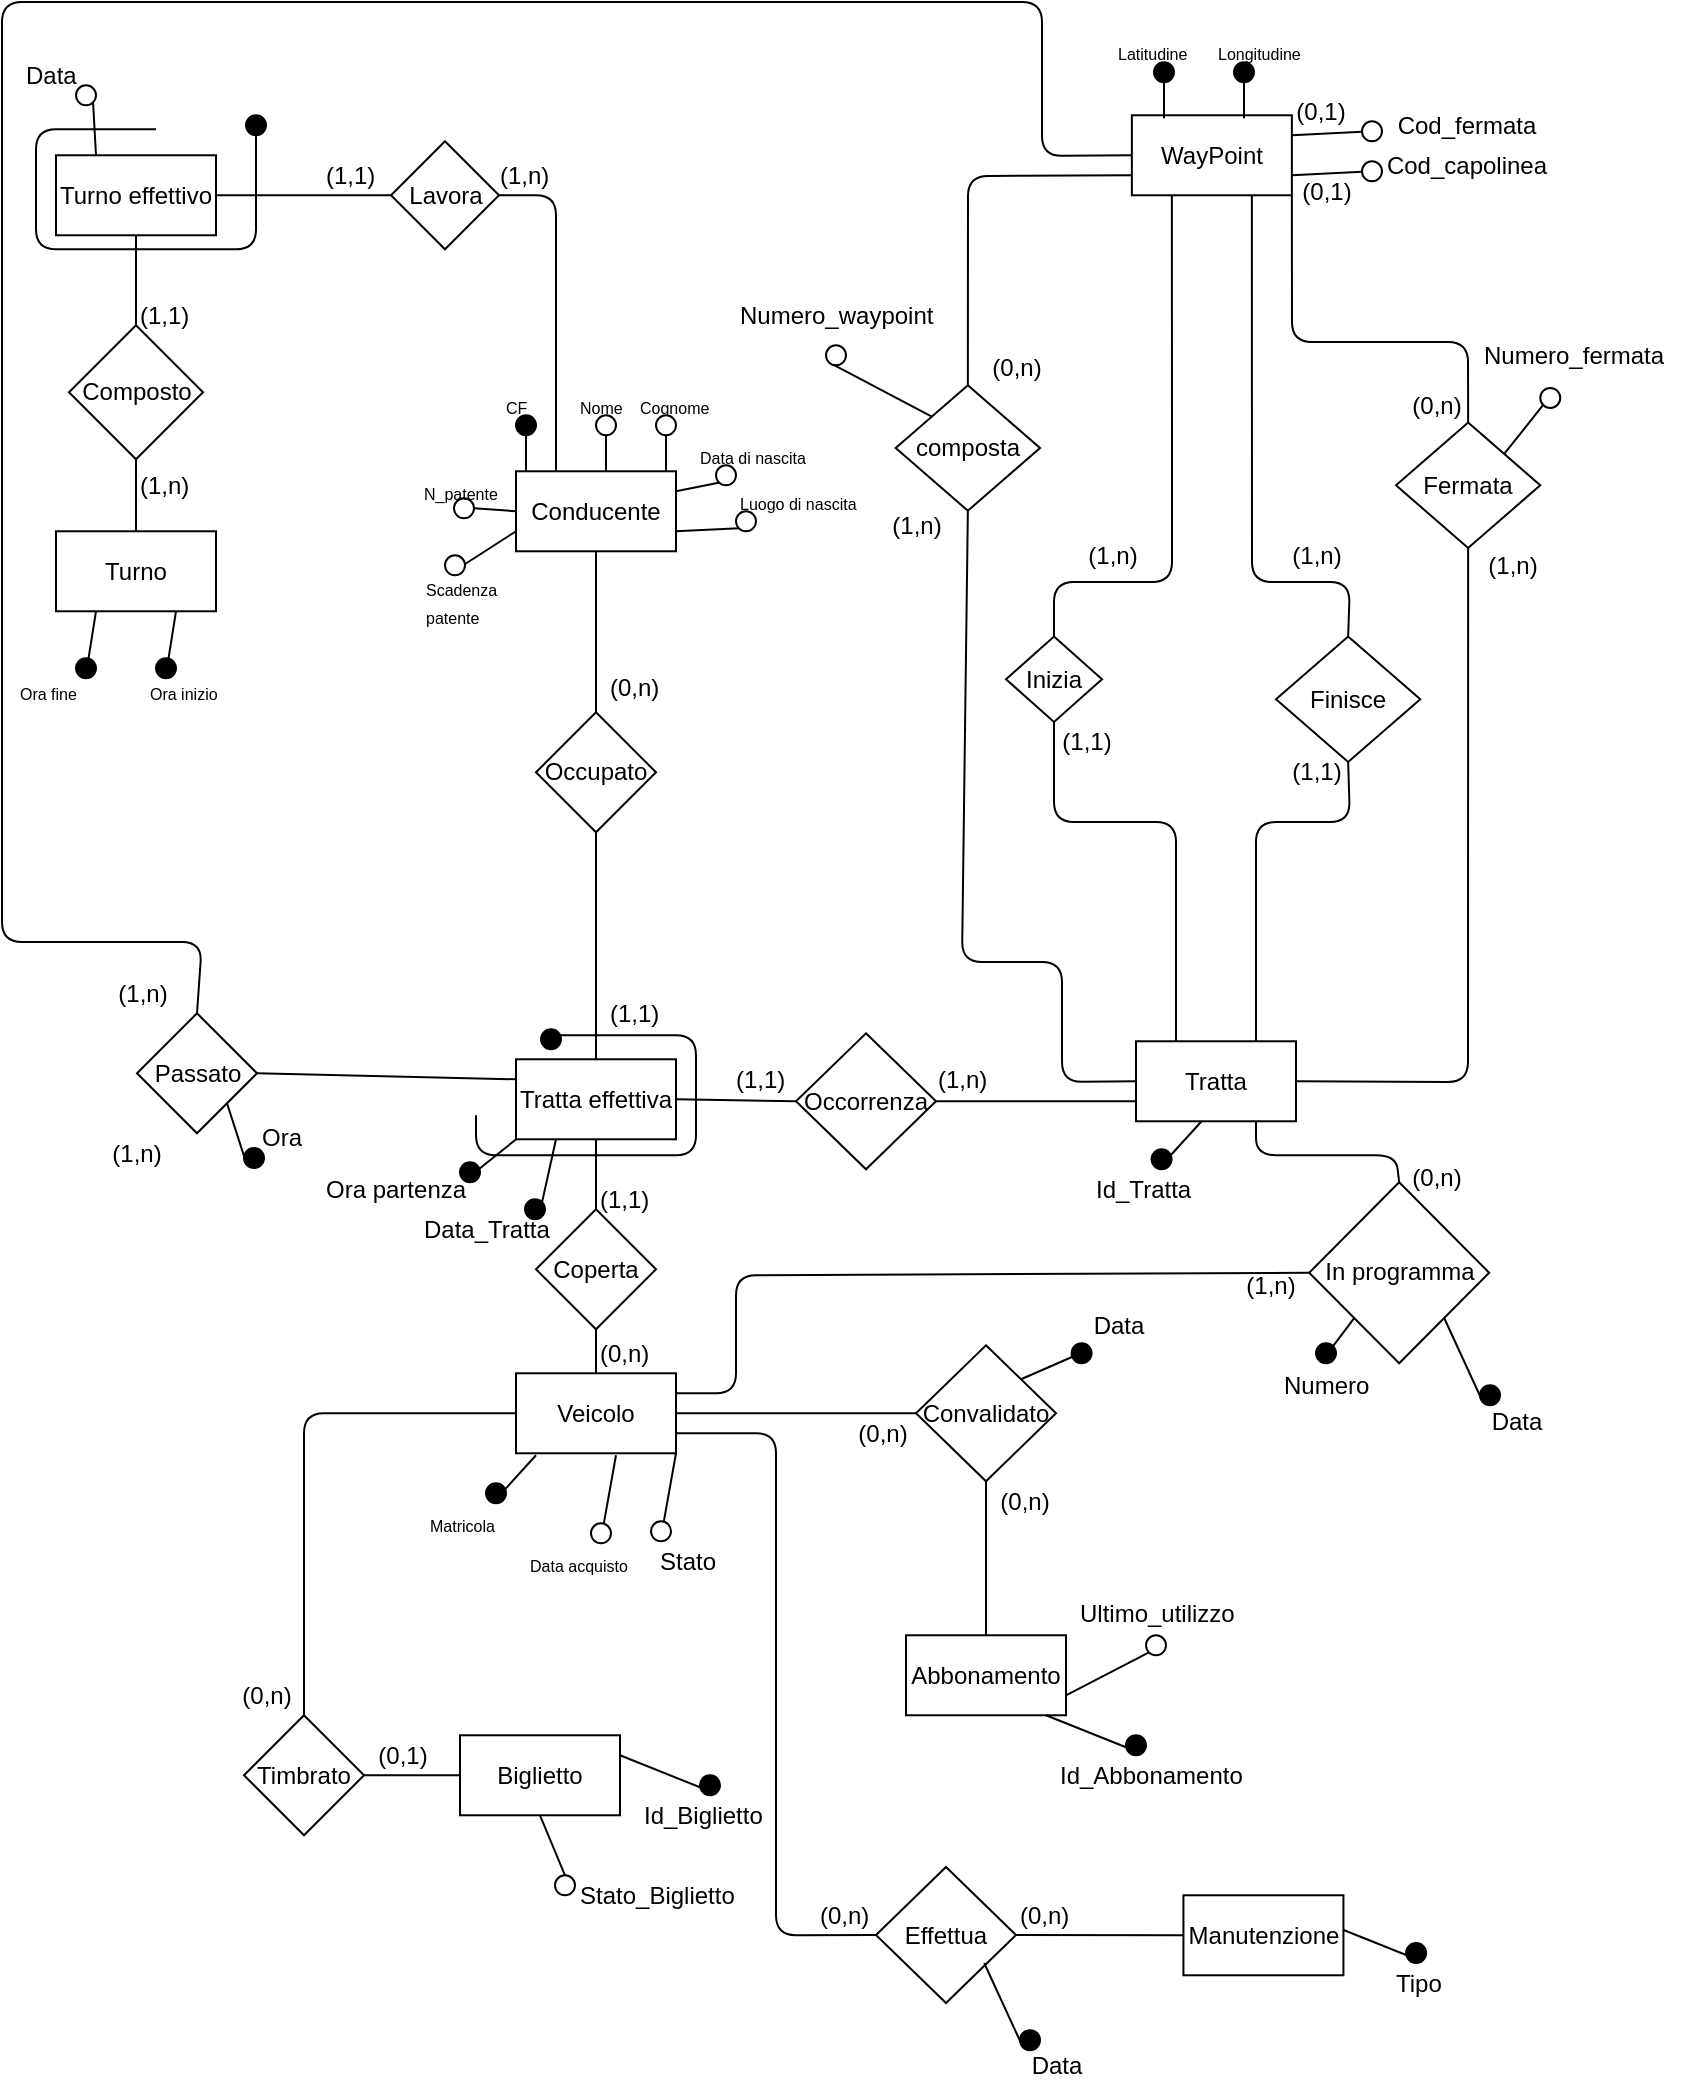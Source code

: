 <mxfile version="12.5.6"><diagram id="0vi9SnSfnyYWWIwb7_4S" name="Page-1"><mxGraphModel dx="1547" dy="1113" grid="1" gridSize="10" guides="1" tooltips="1" connect="1" arrows="1" fold="1" page="1" pageScale="1" pageWidth="827" pageHeight="1169" math="0" shadow="0"><root><mxCell id="0"/><mxCell id="1" parent="0"/><mxCell id="_SVNxhaVmt6y_3ihnuYs-128" value="Occupato" style="rhombus;whiteSpace=wrap;html=1;" parent="1" vertex="1"><mxGeometry x="1107" y="465.14" width="60" height="60" as="geometry"/></mxCell><mxCell id="_SVNxhaVmt6y_3ihnuYs-129" value="" style="endArrow=none;html=1;fillColor=#000000;entryX=0.5;entryY=1;entryDx=0;entryDy=0;" parent="1" target="_SVNxhaVmt6y_3ihnuYs-128" edge="1"><mxGeometry width="50" height="50" relative="1" as="geometry"><mxPoint x="1137" y="638.64" as="sourcePoint"/><mxPoint x="1137" y="608.64" as="targetPoint"/></mxGeometry></mxCell><mxCell id="_SVNxhaVmt6y_3ihnuYs-130" value="(1,1)" style="text;html=1;resizable=0;points=[];autosize=1;align=left;verticalAlign=top;spacingTop=-4;" parent="1" vertex="1"><mxGeometry x="1142" y="605.64" width="40" height="20" as="geometry"/></mxCell><mxCell id="_SVNxhaVmt6y_3ihnuYs-141" value="" style="endArrow=none;html=1;fillColor=#000000;entryX=0;entryY=0.75;entryDx=0;entryDy=0;exitX=1;exitY=0.5;exitDx=0;exitDy=0;" parent="1" source="_SVNxhaVmt6y_3ihnuYs-142" target="_SVNxhaVmt6y_3ihnuYs-132" edge="1"><mxGeometry width="50" height="50" relative="1" as="geometry"><mxPoint x="1277" y="659.64" as="sourcePoint"/><mxPoint x="1337" y="846.64" as="targetPoint"/></mxGeometry></mxCell><mxCell id="_SVNxhaVmt6y_3ihnuYs-142" value="Occorrenza" style="rhombus;whiteSpace=wrap;html=1;" parent="1" vertex="1"><mxGeometry x="1237" y="625.64" width="70" height="68" as="geometry"/></mxCell><mxCell id="_SVNxhaVmt6y_3ihnuYs-143" value="Tratta effettiva" style="rounded=0;whiteSpace=wrap;html=1;" parent="1" vertex="1"><mxGeometry x="1097" y="638.64" width="80" height="40" as="geometry"/></mxCell><mxCell id="_SVNxhaVmt6y_3ihnuYs-144" value="" style="endArrow=none;html=1;fillColor=#000000;entryX=1;entryY=0.5;entryDx=0;entryDy=0;exitX=0;exitY=0.5;exitDx=0;exitDy=0;" parent="1" source="_SVNxhaVmt6y_3ihnuYs-142" target="_SVNxhaVmt6y_3ihnuYs-143" edge="1"><mxGeometry width="50" height="50" relative="1" as="geometry"><mxPoint x="1107" y="896.64" as="sourcePoint"/><mxPoint x="1157" y="846.64" as="targetPoint"/></mxGeometry></mxCell><mxCell id="_SVNxhaVmt6y_3ihnuYs-145" value="(1,n)" style="text;html=1;resizable=0;points=[];autosize=1;align=left;verticalAlign=top;spacingTop=-4;" parent="1" vertex="1"><mxGeometry x="1306" y="638.64" width="40" height="20" as="geometry"/></mxCell><mxCell id="_SVNxhaVmt6y_3ihnuYs-146" value="(1,1)" style="text;html=1;resizable=0;points=[];autosize=1;align=left;verticalAlign=top;spacingTop=-4;" parent="1" vertex="1"><mxGeometry x="1204.5" y="638.64" width="40" height="20" as="geometry"/></mxCell><mxCell id="_SVNxhaVmt6y_3ihnuYs-147" value="Coperta" style="rhombus;whiteSpace=wrap;html=1;" parent="1" vertex="1"><mxGeometry x="1107" y="713.64" width="60" height="60" as="geometry"/></mxCell><mxCell id="_SVNxhaVmt6y_3ihnuYs-148" value="" style="endArrow=none;html=1;fillColor=#000000;entryX=0.5;entryY=1;entryDx=0;entryDy=0;exitX=0.5;exitY=0;exitDx=0;exitDy=0;" parent="1" source="_SVNxhaVmt6y_3ihnuYs-147" target="_SVNxhaVmt6y_3ihnuYs-143" edge="1"><mxGeometry width="50" height="50" relative="1" as="geometry"><mxPoint x="1132" y="718.64" as="sourcePoint"/><mxPoint x="1132" y="688.64" as="targetPoint"/></mxGeometry></mxCell><mxCell id="_SVNxhaVmt6y_3ihnuYs-149" value="" style="endArrow=none;html=1;fillColor=#000000;entryX=0.5;entryY=1;entryDx=0;entryDy=0;exitX=0.5;exitY=0;exitDx=0;exitDy=0;" parent="1" source="_SVNxhaVmt6y_3ihnuYs-152" target="_SVNxhaVmt6y_3ihnuYs-147" edge="1"><mxGeometry width="50" height="50" relative="1" as="geometry"><mxPoint x="1132" y="808.64" as="sourcePoint"/><mxPoint x="1132" y="778.64" as="targetPoint"/></mxGeometry></mxCell><mxCell id="_SVNxhaVmt6y_3ihnuYs-150" value="(1,1)" style="text;html=1;resizable=0;points=[];autosize=1;align=left;verticalAlign=top;spacingTop=-4;" parent="1" vertex="1"><mxGeometry x="1137" y="698.64" width="40" height="20" as="geometry"/></mxCell><mxCell id="_SVNxhaVmt6y_3ihnuYs-151" value="(0,n)" style="text;html=1;resizable=0;points=[];autosize=1;align=left;verticalAlign=top;spacingTop=-4;" parent="1" vertex="1"><mxGeometry x="1137" y="775.64" width="40" height="20" as="geometry"/></mxCell><mxCell id="_SVNxhaVmt6y_3ihnuYs-152" value="Veicolo" style="rounded=0;whiteSpace=wrap;html=1;" parent="1" vertex="1"><mxGeometry x="1097" y="795.64" width="80" height="40" as="geometry"/></mxCell><mxCell id="_SVNxhaVmt6y_3ihnuYs-153" value="" style="endArrow=none;html=1;fillColor=#000000;" parent="1" edge="1"><mxGeometry width="50" height="50" relative="1" as="geometry"><mxPoint x="1077" y="666.64" as="sourcePoint"/><mxPoint x="1117" y="626.64" as="targetPoint"/><Array as="points"><mxPoint x="1077" y="686.64"/><mxPoint x="1187" y="686.64"/><mxPoint x="1187" y="656.64"/><mxPoint x="1187" y="626.64"/></Array></mxGeometry></mxCell><mxCell id="_SVNxhaVmt6y_3ihnuYs-154" value="" style="ellipse;whiteSpace=wrap;html=1;aspect=fixed;fillColor=#000000;" parent="1" vertex="1"><mxGeometry x="1109.5" y="623.64" width="10" height="10" as="geometry"/></mxCell><mxCell id="_SVNxhaVmt6y_3ihnuYs-155" value="Conducente" style="rounded=0;whiteSpace=wrap;html=1;" parent="1" vertex="1"><mxGeometry x="1097" y="344.64" width="80" height="40" as="geometry"/></mxCell><mxCell id="_SVNxhaVmt6y_3ihnuYs-156" value="" style="endArrow=none;html=1;fillColor=#000000;exitX=0.25;exitY=0;exitDx=0;exitDy=0;" parent="1" edge="1"><mxGeometry width="50" height="50" relative="1" as="geometry"><mxPoint x="1102" y="344.64" as="sourcePoint"/><mxPoint x="1102" y="324.64" as="targetPoint"/></mxGeometry></mxCell><mxCell id="_SVNxhaVmt6y_3ihnuYs-157" value="" style="endArrow=none;html=1;fillColor=#000000;exitX=0.75;exitY=0;exitDx=0;exitDy=0;" parent="1" edge="1"><mxGeometry width="50" height="50" relative="1" as="geometry"><mxPoint x="1142" y="344.64" as="sourcePoint"/><mxPoint x="1142" y="324.64" as="targetPoint"/></mxGeometry></mxCell><mxCell id="_SVNxhaVmt6y_3ihnuYs-158" value="&lt;font style=&quot;font-size: 8px&quot;&gt;CF&lt;/font&gt;" style="text;html=1;resizable=0;points=[];autosize=1;align=left;verticalAlign=top;spacingTop=-4;" parent="1" vertex="1"><mxGeometry x="1089.5" y="301.64" width="30" height="20" as="geometry"/></mxCell><mxCell id="_SVNxhaVmt6y_3ihnuYs-159" value="" style="ellipse;whiteSpace=wrap;html=1;aspect=fixed;fillColor=#000000;" parent="1" vertex="1"><mxGeometry x="1097" y="316.64" width="10" height="10" as="geometry"/></mxCell><mxCell id="_SVNxhaVmt6y_3ihnuYs-160" value="&lt;font style=&quot;font-size: 8px&quot;&gt;Nome&lt;/font&gt;" style="text;html=1;resizable=0;points=[];autosize=1;align=left;verticalAlign=top;spacingTop=-4;" parent="1" vertex="1"><mxGeometry x="1127" y="301.64" width="40" height="20" as="geometry"/></mxCell><mxCell id="_SVNxhaVmt6y_3ihnuYs-161" value="" style="ellipse;whiteSpace=wrap;html=1;aspect=fixed;fillColor=#FFFFFF;" parent="1" vertex="1"><mxGeometry x="1137" y="316.64" width="10" height="10" as="geometry"/></mxCell><mxCell id="_SVNxhaVmt6y_3ihnuYs-162" value="" style="endArrow=none;html=1;fillColor=#000000;exitX=0.75;exitY=0;exitDx=0;exitDy=0;" parent="1" edge="1"><mxGeometry width="50" height="50" relative="1" as="geometry"><mxPoint x="1172" y="344.64" as="sourcePoint"/><mxPoint x="1172" y="324.64" as="targetPoint"/></mxGeometry></mxCell><mxCell id="_SVNxhaVmt6y_3ihnuYs-163" value="&lt;font style=&quot;font-size: 8px&quot;&gt;Cognome&lt;/font&gt;" style="text;html=1;resizable=0;points=[];autosize=1;align=left;verticalAlign=top;spacingTop=-4;" parent="1" vertex="1"><mxGeometry x="1157" y="301.64" width="50" height="20" as="geometry"/></mxCell><mxCell id="_SVNxhaVmt6y_3ihnuYs-164" value="" style="ellipse;whiteSpace=wrap;html=1;aspect=fixed;fillColor=#FFFFFF;" parent="1" vertex="1"><mxGeometry x="1167" y="316.64" width="10" height="10" as="geometry"/></mxCell><mxCell id="_SVNxhaVmt6y_3ihnuYs-165" value="" style="endArrow=none;html=1;fillColor=#000000;exitX=1;exitY=0.25;exitDx=0;exitDy=0;" parent="1" source="_SVNxhaVmt6y_3ihnuYs-155" edge="1"><mxGeometry width="50" height="50" relative="1" as="geometry"><mxPoint x="1202" y="369.64" as="sourcePoint"/><mxPoint x="1202" y="349.64" as="targetPoint"/></mxGeometry></mxCell><mxCell id="_SVNxhaVmt6y_3ihnuYs-166" value="&lt;font style=&quot;font-size: 8px&quot;&gt;Data di nascita&lt;/font&gt;" style="text;html=1;resizable=0;points=[];autosize=1;align=left;verticalAlign=top;spacingTop=-4;" parent="1" vertex="1"><mxGeometry x="1187" y="326.64" width="70" height="20" as="geometry"/></mxCell><mxCell id="_SVNxhaVmt6y_3ihnuYs-167" value="" style="ellipse;whiteSpace=wrap;html=1;aspect=fixed;fillColor=#FFFFFF;" parent="1" vertex="1"><mxGeometry x="1197" y="341.64" width="10" height="10" as="geometry"/></mxCell><mxCell id="_SVNxhaVmt6y_3ihnuYs-168" value="" style="endArrow=none;html=1;fillColor=#000000;exitX=1;exitY=0.75;exitDx=0;exitDy=0;entryX=0;entryY=1;entryDx=0;entryDy=0;" parent="1" source="_SVNxhaVmt6y_3ihnuYs-155" target="_SVNxhaVmt6y_3ihnuYs-169" edge="1"><mxGeometry width="50" height="50" relative="1" as="geometry"><mxPoint x="1187" y="364.64" as="sourcePoint"/><mxPoint x="1207" y="374.64" as="targetPoint"/></mxGeometry></mxCell><mxCell id="_SVNxhaVmt6y_3ihnuYs-169" value="" style="ellipse;whiteSpace=wrap;html=1;aspect=fixed;fillColor=#FFFFFF;" parent="1" vertex="1"><mxGeometry x="1207" y="364.64" width="10" height="10" as="geometry"/></mxCell><mxCell id="_SVNxhaVmt6y_3ihnuYs-170" value="&lt;font style=&quot;font-size: 8px&quot;&gt;Luogo di nascita&lt;/font&gt;" style="text;html=1;resizable=0;points=[];autosize=1;align=left;verticalAlign=top;spacingTop=-4;" parent="1" vertex="1"><mxGeometry x="1207" y="349.64" width="70" height="20" as="geometry"/></mxCell><mxCell id="_SVNxhaVmt6y_3ihnuYs-171" value="" style="endArrow=none;html=1;fillColor=#000000;exitX=0.125;exitY=1.025;exitDx=0;exitDy=0;exitPerimeter=0;" parent="1" source="_SVNxhaVmt6y_3ihnuYs-152" edge="1"><mxGeometry width="50" height="50" relative="1" as="geometry"><mxPoint x="1087" y="878.64" as="sourcePoint"/><mxPoint x="1087" y="858.64" as="targetPoint"/></mxGeometry></mxCell><mxCell id="_SVNxhaVmt6y_3ihnuYs-172" value="&lt;font style=&quot;font-size: 8px&quot;&gt;Matricola&lt;/font&gt;" style="text;html=1;resizable=0;points=[];autosize=1;align=left;verticalAlign=top;spacingTop=-4;" parent="1" vertex="1"><mxGeometry x="1052" y="860.64" width="50" height="20" as="geometry"/></mxCell><mxCell id="_SVNxhaVmt6y_3ihnuYs-173" value="" style="ellipse;whiteSpace=wrap;html=1;aspect=fixed;fillColor=#000000;" parent="1" vertex="1"><mxGeometry x="1082" y="850.64" width="10" height="10" as="geometry"/></mxCell><mxCell id="_SVNxhaVmt6y_3ihnuYs-174" value="" style="endArrow=none;html=1;fillColor=#000000;exitX=0.625;exitY=1.025;exitDx=0;exitDy=0;exitPerimeter=0;" parent="1" source="_SVNxhaVmt6y_3ihnuYs-152" edge="1"><mxGeometry width="50" height="50" relative="1" as="geometry"><mxPoint x="1139.5" y="898.64" as="sourcePoint"/><mxPoint x="1139.5" y="878.64" as="targetPoint"/></mxGeometry></mxCell><mxCell id="_SVNxhaVmt6y_3ihnuYs-175" value="&lt;font style=&quot;font-size: 8px&quot;&gt;Data acquisto&lt;/font&gt;" style="text;html=1;resizable=0;points=[];autosize=1;align=left;verticalAlign=top;spacingTop=-4;" parent="1" vertex="1"><mxGeometry x="1102" y="880.64" width="60" height="20" as="geometry"/></mxCell><mxCell id="_SVNxhaVmt6y_3ihnuYs-176" value="" style="ellipse;whiteSpace=wrap;html=1;aspect=fixed;fillColor=#FFFFFF;" parent="1" vertex="1"><mxGeometry x="1134.5" y="870.64" width="10" height="10" as="geometry"/></mxCell><mxCell id="_SVNxhaVmt6y_3ihnuYs-177" value="Turno" style="rounded=0;whiteSpace=wrap;html=1;" parent="1" vertex="1"><mxGeometry x="867" y="374.64" width="80" height="40" as="geometry"/></mxCell><mxCell id="_SVNxhaVmt6y_3ihnuYs-178" value="" style="endArrow=none;html=1;fillColor=#000000;exitX=0.25;exitY=1;exitDx=0;exitDy=0;" parent="1" source="_SVNxhaVmt6y_3ihnuYs-177" edge="1"><mxGeometry width="50" height="50" relative="1" as="geometry"><mxPoint x="882" y="466.14" as="sourcePoint"/><mxPoint x="882" y="446.14" as="targetPoint"/></mxGeometry></mxCell><mxCell id="_SVNxhaVmt6y_3ihnuYs-179" value="" style="endArrow=none;html=1;fillColor=#000000;exitX=0.75;exitY=1;exitDx=0;exitDy=0;" parent="1" source="_SVNxhaVmt6y_3ihnuYs-177" edge="1"><mxGeometry width="50" height="50" relative="1" as="geometry"><mxPoint x="922" y="466.14" as="sourcePoint"/><mxPoint x="922" y="446.14" as="targetPoint"/></mxGeometry></mxCell><mxCell id="_SVNxhaVmt6y_3ihnuYs-180" value="&lt;font style=&quot;font-size: 8px&quot;&gt;Ora fine&lt;br&gt;&lt;/font&gt;" style="text;html=1;resizable=0;points=[];autosize=1;align=left;verticalAlign=top;spacingTop=-4;" parent="1" vertex="1"><mxGeometry x="847" y="444.64" width="40" height="20" as="geometry"/></mxCell><mxCell id="_SVNxhaVmt6y_3ihnuYs-181" value="" style="ellipse;whiteSpace=wrap;html=1;aspect=fixed;fillColor=#000000;" parent="1" vertex="1"><mxGeometry x="877" y="438.14" width="10" height="10" as="geometry"/></mxCell><mxCell id="_SVNxhaVmt6y_3ihnuYs-182" value="&lt;font style=&quot;font-size: 8px&quot;&gt;Ora inizio&lt;/font&gt;" style="text;html=1;resizable=0;points=[];autosize=1;align=left;verticalAlign=top;spacingTop=-4;" parent="1" vertex="1"><mxGeometry x="912" y="444.64" width="50" height="20" as="geometry"/></mxCell><mxCell id="_SVNxhaVmt6y_3ihnuYs-183" value="" style="ellipse;whiteSpace=wrap;html=1;aspect=fixed;fillColor=#000000;" parent="1" vertex="1"><mxGeometry x="917" y="438.14" width="10" height="10" as="geometry"/></mxCell><mxCell id="_SVNxhaVmt6y_3ihnuYs-184" value="Composto" style="rhombus;whiteSpace=wrap;html=1;" parent="1" vertex="1"><mxGeometry x="873.5" y="271.64" width="67" height="67" as="geometry"/></mxCell><mxCell id="_SVNxhaVmt6y_3ihnuYs-185" value="" style="endArrow=none;html=1;entryX=0.5;entryY=0;entryDx=0;entryDy=0;exitX=0.5;exitY=1;exitDx=0;exitDy=0;" parent="1" source="_SVNxhaVmt6y_3ihnuYs-184" target="_SVNxhaVmt6y_3ihnuYs-177" edge="1"><mxGeometry width="50" height="50" relative="1" as="geometry"><mxPoint x="847" y="976.64" as="sourcePoint"/><mxPoint x="897" y="926.64" as="targetPoint"/></mxGeometry></mxCell><mxCell id="_SVNxhaVmt6y_3ihnuYs-186" value="Turno effettivo" style="rounded=0;whiteSpace=wrap;html=1;" parent="1" vertex="1"><mxGeometry x="867" y="186.64" width="80" height="40" as="geometry"/></mxCell><mxCell id="_SVNxhaVmt6y_3ihnuYs-187" value="" style="endArrow=none;html=1;entryX=0.5;entryY=0;entryDx=0;entryDy=0;exitX=0.5;exitY=1;exitDx=0;exitDy=0;" parent="1" source="_SVNxhaVmt6y_3ihnuYs-186" target="_SVNxhaVmt6y_3ihnuYs-184" edge="1"><mxGeometry width="50" height="50" relative="1" as="geometry"><mxPoint x="917" y="348.64" as="sourcePoint"/><mxPoint x="917" y="384.64" as="targetPoint"/></mxGeometry></mxCell><mxCell id="_SVNxhaVmt6y_3ihnuYs-188" value="(1,n)" style="text;html=1;resizable=0;points=[];autosize=1;align=left;verticalAlign=top;spacingTop=-4;" parent="1" vertex="1"><mxGeometry x="907" y="341.64" width="40" height="20" as="geometry"/></mxCell><mxCell id="_SVNxhaVmt6y_3ihnuYs-189" value="(1,1)" style="text;html=1;resizable=0;points=[];autosize=1;align=left;verticalAlign=top;spacingTop=-4;" parent="1" vertex="1"><mxGeometry x="907" y="256.64" width="40" height="20" as="geometry"/></mxCell><mxCell id="_SVNxhaVmt6y_3ihnuYs-190" value="Lavora" style="rhombus;whiteSpace=wrap;html=1;" parent="1" vertex="1"><mxGeometry x="1034.5" y="179.64" width="54" height="54" as="geometry"/></mxCell><mxCell id="_SVNxhaVmt6y_3ihnuYs-191" value="" style="endArrow=none;html=1;entryX=0.25;entryY=0;entryDx=0;entryDy=0;exitX=1;exitY=0.5;exitDx=0;exitDy=0;" parent="1" source="_SVNxhaVmt6y_3ihnuYs-190" target="_SVNxhaVmt6y_3ihnuYs-155" edge="1"><mxGeometry width="50" height="50" relative="1" as="geometry"><mxPoint x="847" y="976.64" as="sourcePoint"/><mxPoint x="1265.75" y="478.64" as="targetPoint"/><Array as="points"><mxPoint x="1117" y="206.64"/></Array></mxGeometry></mxCell><mxCell id="_SVNxhaVmt6y_3ihnuYs-192" value="" style="endArrow=none;html=1;entryX=1;entryY=0.5;entryDx=0;entryDy=0;exitX=0;exitY=0.5;exitDx=0;exitDy=0;" parent="1" source="_SVNxhaVmt6y_3ihnuYs-190" target="_SVNxhaVmt6y_3ihnuYs-186" edge="1"><mxGeometry width="50" height="50" relative="1" as="geometry"><mxPoint x="917" y="478.64" as="sourcePoint"/><mxPoint x="917" y="424.64" as="targetPoint"/></mxGeometry></mxCell><mxCell id="_SVNxhaVmt6y_3ihnuYs-193" value="(1,n)" style="text;html=1;resizable=0;points=[];autosize=1;align=left;verticalAlign=top;spacingTop=-4;" parent="1" vertex="1"><mxGeometry x="1087" y="186.64" width="40" height="20" as="geometry"/></mxCell><mxCell id="_SVNxhaVmt6y_3ihnuYs-194" value="(1,1)" style="text;html=1;resizable=0;points=[];autosize=1;align=left;verticalAlign=top;spacingTop=-4;" parent="1" vertex="1"><mxGeometry x="999.5" y="186.64" width="40" height="20" as="geometry"/></mxCell><mxCell id="_SVNxhaVmt6y_3ihnuYs-195" value="(0,n)" style="text;html=1;resizable=0;points=[];autosize=1;align=left;verticalAlign=top;spacingTop=-4;" parent="1" vertex="1"><mxGeometry x="1142" y="443.14" width="40" height="20" as="geometry"/></mxCell><mxCell id="_SVNxhaVmt6y_3ihnuYs-196" value="" style="endArrow=none;html=1;fillColor=#000000;" parent="1" edge="1"><mxGeometry width="50" height="50" relative="1" as="geometry"><mxPoint x="917" y="173.64" as="sourcePoint"/><mxPoint x="967" y="173.64" as="targetPoint"/><Array as="points"><mxPoint x="857" y="173.64"/><mxPoint x="857" y="233.64"/><mxPoint x="967" y="233.64"/><mxPoint x="967" y="203.64"/><mxPoint x="967" y="173.64"/></Array></mxGeometry></mxCell><mxCell id="_SVNxhaVmt6y_3ihnuYs-197" value="" style="ellipse;whiteSpace=wrap;html=1;aspect=fixed;fillColor=#000000;" parent="1" vertex="1"><mxGeometry x="962" y="166.64" width="10" height="10" as="geometry"/></mxCell><mxCell id="_SVNxhaVmt6y_3ihnuYs-198" value="" style="endArrow=none;html=1;entryX=0.005;entryY=0.993;entryDx=0;entryDy=0;entryPerimeter=0;" parent="1" target="_SVNxhaVmt6y_3ihnuYs-143" edge="1"><mxGeometry width="50" height="50" relative="1" as="geometry"><mxPoint x="1076.5" y="695.14" as="sourcePoint"/><mxPoint x="1106.5" y="695.14" as="targetPoint"/></mxGeometry></mxCell><mxCell id="_SVNxhaVmt6y_3ihnuYs-199" value="" style="ellipse;whiteSpace=wrap;html=1;aspect=fixed;fillColor=#000000;" parent="1" vertex="1"><mxGeometry x="1069" y="690.14" width="10" height="10" as="geometry"/></mxCell><mxCell id="_SVNxhaVmt6y_3ihnuYs-200" value="" style="endArrow=none;html=1;entryX=0.25;entryY=1;entryDx=0;entryDy=0;exitX=1;exitY=0;exitDx=0;exitDy=0;" parent="1" source="_SVNxhaVmt6y_3ihnuYs-201" target="_SVNxhaVmt6y_3ihnuYs-143" edge="1"><mxGeometry width="50" height="50" relative="1" as="geometry"><mxPoint x="1086.5" y="705.14" as="sourcePoint"/><mxPoint x="1106.5" y="715.14" as="targetPoint"/></mxGeometry></mxCell><mxCell id="_SVNxhaVmt6y_3ihnuYs-201" value="" style="ellipse;whiteSpace=wrap;html=1;aspect=fixed;fillColor=#000000;" parent="1" vertex="1"><mxGeometry x="1101.5" y="708.64" width="10" height="10" as="geometry"/></mxCell><mxCell id="_SVNxhaVmt6y_3ihnuYs-202" value="Ora partenza" style="text;html=1;resizable=0;points=[];autosize=1;align=left;verticalAlign=top;spacingTop=-4;" parent="1" vertex="1"><mxGeometry x="999.5" y="693.64" width="90" height="20" as="geometry"/></mxCell><mxCell id="_SVNxhaVmt6y_3ihnuYs-203" value="Data_Tratta" style="text;html=1;resizable=0;points=[];autosize=1;align=left;verticalAlign=top;spacingTop=-4;" parent="1" vertex="1"><mxGeometry x="1048.5" y="713.64" width="80" height="20" as="geometry"/></mxCell><mxCell id="_SVNxhaVmt6y_3ihnuYs-204" value="" style="endArrow=none;html=1;entryX=0.25;entryY=0;entryDx=0;entryDy=0;exitX=1;exitY=1;exitDx=0;exitDy=0;" parent="1" source="_SVNxhaVmt6y_3ihnuYs-205" target="_SVNxhaVmt6y_3ihnuYs-186" edge="1"><mxGeometry width="50" height="50" relative="1" as="geometry"><mxPoint x="854.5" y="211.64" as="sourcePoint"/><mxPoint x="874.5" y="221.64" as="targetPoint"/></mxGeometry></mxCell><mxCell id="_SVNxhaVmt6y_3ihnuYs-205" value="" style="ellipse;whiteSpace=wrap;html=1;aspect=fixed;fillColor=#FFFFFF;" parent="1" vertex="1"><mxGeometry x="877" y="151.64" width="10" height="10" as="geometry"/></mxCell><mxCell id="_SVNxhaVmt6y_3ihnuYs-206" value="Data" style="text;html=1;resizable=0;points=[];autosize=1;align=left;verticalAlign=top;spacingTop=-4;" parent="1" vertex="1"><mxGeometry x="849.5" y="136.64" width="40" height="20" as="geometry"/></mxCell><mxCell id="_SVNxhaVmt6y_3ihnuYs-207" value="" style="endArrow=none;html=1;fillColor=#000000;exitX=0;exitY=0.5;exitDx=0;exitDy=0;entryX=1;entryY=0.5;entryDx=0;entryDy=0;" parent="1" source="_SVNxhaVmt6y_3ihnuYs-155" target="_SVNxhaVmt6y_3ihnuYs-208" edge="1"><mxGeometry width="50" height="50" relative="1" as="geometry"><mxPoint x="1068.035" y="390.64" as="sourcePoint"/><mxPoint x="1047" y="366.64" as="targetPoint"/></mxGeometry></mxCell><mxCell id="_SVNxhaVmt6y_3ihnuYs-208" value="" style="ellipse;whiteSpace=wrap;html=1;aspect=fixed;fillColor=#FFFFFF;" parent="1" vertex="1"><mxGeometry x="1066" y="358.14" width="10" height="10" as="geometry"/></mxCell><mxCell id="_SVNxhaVmt6y_3ihnuYs-209" value="&lt;font style=&quot;font-size: 8px&quot;&gt;N_patente&lt;/font&gt;" style="text;html=1;resizable=0;points=[];autosize=1;align=left;verticalAlign=top;spacingTop=-4;" parent="1" vertex="1"><mxGeometry x="1048.5" y="344.64" width="50" height="20" as="geometry"/></mxCell><mxCell id="_SVNxhaVmt6y_3ihnuYs-210" value="" style="endArrow=none;html=1;fillColor=#000000;exitX=0;exitY=0.75;exitDx=0;exitDy=0;" parent="1" source="_SVNxhaVmt6y_3ihnuYs-155" edge="1"><mxGeometry width="50" height="50" relative="1" as="geometry"><mxPoint x="1067.5" y="361.64" as="sourcePoint"/><mxPoint x="1067.5" y="393.64" as="targetPoint"/></mxGeometry></mxCell><mxCell id="_SVNxhaVmt6y_3ihnuYs-211" value="" style="ellipse;whiteSpace=wrap;html=1;aspect=fixed;fillColor=#FFFFFF;" parent="1" vertex="1"><mxGeometry x="1061.5" y="386.64" width="10" height="10" as="geometry"/></mxCell><mxCell id="_SVNxhaVmt6y_3ihnuYs-212" value="&lt;div&gt;&lt;font style=&quot;font-size: 8px&quot;&gt;Scadenza&lt;/font&gt;&lt;/div&gt;&lt;div&gt;&lt;font style=&quot;font-size: 8px&quot;&gt;patente&lt;/font&gt;&lt;/div&gt;" style="text;html=1;resizable=0;points=[];autosize=1;align=left;verticalAlign=top;spacingTop=-4;" parent="1" vertex="1"><mxGeometry x="1050" y="392.64" width="50" height="30" as="geometry"/></mxCell><mxCell id="_SVNxhaVmt6y_3ihnuYs-213" value="" style="endArrow=none;html=1;fillColor=#000000;entryX=0.5;entryY=1;entryDx=0;entryDy=0;" parent="1" source="_SVNxhaVmt6y_3ihnuYs-128" target="_SVNxhaVmt6y_3ihnuYs-155" edge="1"><mxGeometry width="50" height="50" relative="1" as="geometry"><mxPoint x="1147" y="648.64" as="sourcePoint"/><mxPoint x="1144.5" y="535.14" as="targetPoint"/></mxGeometry></mxCell><mxCell id="_SVNxhaVmt6y_3ihnuYs-226" value="Abbonamento" style="rounded=0;whiteSpace=wrap;html=1;" parent="1" vertex="1"><mxGeometry x="1292" y="926.64" width="80" height="40" as="geometry"/></mxCell><mxCell id="_SVNxhaVmt6y_3ihnuYs-227" value="Biglietto" style="rounded=0;whiteSpace=wrap;html=1;" parent="1" vertex="1"><mxGeometry x="1069" y="976.64" width="80" height="40" as="geometry"/></mxCell><mxCell id="_SVNxhaVmt6y_3ihnuYs-228" value="Timbrato" style="rhombus;whiteSpace=wrap;html=1;" parent="1" vertex="1"><mxGeometry x="961" y="966.64" width="60" height="60" as="geometry"/></mxCell><mxCell id="_SVNxhaVmt6y_3ihnuYs-229" value="" style="endArrow=none;html=1;fillColor=#000000;entryX=0.5;entryY=0;entryDx=0;entryDy=0;exitX=0;exitY=0.5;exitDx=0;exitDy=0;" parent="1" source="_SVNxhaVmt6y_3ihnuYs-152" target="_SVNxhaVmt6y_3ihnuYs-228" edge="1"><mxGeometry width="50" height="50" relative="1" as="geometry"><mxPoint x="847" y="1156.64" as="sourcePoint"/><mxPoint x="897" y="1106.64" as="targetPoint"/><Array as="points"><mxPoint x="991" y="815.64"/></Array></mxGeometry></mxCell><mxCell id="_SVNxhaVmt6y_3ihnuYs-230" value="" style="endArrow=none;html=1;entryX=0;entryY=0.5;entryDx=0;entryDy=0;exitX=1;exitY=0.5;exitDx=0;exitDy=0;" parent="1" source="_SVNxhaVmt6y_3ihnuYs-228" target="_SVNxhaVmt6y_3ihnuYs-227" edge="1"><mxGeometry width="50" height="50" relative="1" as="geometry"><mxPoint x="847" y="1086.64" as="sourcePoint"/><mxPoint x="897" y="1036.64" as="targetPoint"/></mxGeometry></mxCell><mxCell id="_SVNxhaVmt6y_3ihnuYs-231" value="(0,1)" style="text;html=1;align=center;verticalAlign=middle;resizable=0;points=[];;autosize=1;" parent="1" vertex="1"><mxGeometry x="1019.5" y="976.64" width="40" height="20" as="geometry"/></mxCell><mxCell id="_SVNxhaVmt6y_3ihnuYs-232" value="(0,n)" style="text;html=1;align=center;verticalAlign=middle;resizable=0;points=[];;autosize=1;" parent="1" vertex="1"><mxGeometry x="952" y="946.64" width="40" height="20" as="geometry"/></mxCell><mxCell id="_SVNxhaVmt6y_3ihnuYs-233" value="" style="endArrow=none;html=1;entryX=1;entryY=0.75;entryDx=0;entryDy=0;exitX=0;exitY=1;exitDx=0;exitDy=0;" parent="1" source="_SVNxhaVmt6y_3ihnuYs-235" target="_SVNxhaVmt6y_3ihnuYs-226" edge="1"><mxGeometry width="50" height="50" relative="1" as="geometry"><mxPoint x="1410" y="931.64" as="sourcePoint"/><mxPoint x="720" y="1087.64" as="targetPoint"/></mxGeometry></mxCell><mxCell id="_SVNxhaVmt6y_3ihnuYs-234" value="Ultimo_utilizzo" style="text;html=1;resizable=0;points=[];autosize=1;align=left;verticalAlign=top;spacingTop=-4;fillColor=#FFFFFF;" parent="1" vertex="1"><mxGeometry x="1377" y="905.64" width="90" height="20" as="geometry"/></mxCell><mxCell id="_SVNxhaVmt6y_3ihnuYs-235" value="" style="ellipse;whiteSpace=wrap;html=1;aspect=fixed;fillColor=#FFFFFF;" parent="1" vertex="1"><mxGeometry x="1412" y="926.64" width="10" height="10" as="geometry"/></mxCell><mxCell id="_SVNxhaVmt6y_3ihnuYs-236" value="" style="endArrow=none;html=1;fillColor=#000000;exitX=0.125;exitY=1.025;exitDx=0;exitDy=0;exitPerimeter=0;" parent="1" edge="1"><mxGeometry width="50" height="50" relative="1" as="geometry"><mxPoint x="1439.8" y="669.64" as="sourcePoint"/><mxPoint x="1419.8" y="691.64" as="targetPoint"/></mxGeometry></mxCell><mxCell id="_SVNxhaVmt6y_3ihnuYs-237" value="Id_Tratta" style="text;html=1;resizable=0;points=[];autosize=1;align=left;verticalAlign=top;spacingTop=-4;" parent="1" vertex="1"><mxGeometry x="1384.8" y="693.64" width="60" height="20" as="geometry"/></mxCell><mxCell id="_SVNxhaVmt6y_3ihnuYs-238" value="" style="ellipse;whiteSpace=wrap;html=1;aspect=fixed;fillColor=#000000;" parent="1" vertex="1"><mxGeometry x="1414.8" y="683.64" width="10" height="10" as="geometry"/></mxCell><mxCell id="_SVNxhaVmt6y_3ihnuYs-261" value="Convalidato" style="rhombus;whiteSpace=wrap;html=1;" parent="1" vertex="1"><mxGeometry x="1297" y="781.64" width="70" height="68" as="geometry"/></mxCell><mxCell id="_SVNxhaVmt6y_3ihnuYs-262" value="" style="endArrow=none;html=1;fillColor=#000000;entryX=0.5;entryY=0;entryDx=0;entryDy=0;exitX=0.5;exitY=1;exitDx=0;exitDy=0;" parent="1" source="_SVNxhaVmt6y_3ihnuYs-261" target="_SVNxhaVmt6y_3ihnuYs-226" edge="1"><mxGeometry width="50" height="50" relative="1" as="geometry"><mxPoint x="1544" y="826.64" as="sourcePoint"/><mxPoint x="1644" y="826.64" as="targetPoint"/><Array as="points"><mxPoint x="1332" y="886.64"/></Array></mxGeometry></mxCell><mxCell id="_SVNxhaVmt6y_3ihnuYs-263" value="" style="endArrow=none;html=1;fillColor=#000000;entryX=1;entryY=0.5;entryDx=0;entryDy=0;exitX=0;exitY=0.5;exitDx=0;exitDy=0;" parent="1" source="_SVNxhaVmt6y_3ihnuYs-261" target="_SVNxhaVmt6y_3ihnuYs-152" edge="1"><mxGeometry width="50" height="50" relative="1" as="geometry"><mxPoint x="1549" y="756.64" as="sourcePoint"/><mxPoint x="1547" y="870.64" as="targetPoint"/><Array as="points"><mxPoint x="1287" y="815.64"/><mxPoint x="1227" y="815.64"/></Array></mxGeometry></mxCell><mxCell id="_SVNxhaVmt6y_3ihnuYs-264" value="" style="endArrow=none;html=1;entryX=1;entryY=0;entryDx=0;entryDy=0;" parent="1" target="_SVNxhaVmt6y_3ihnuYs-261" edge="1"><mxGeometry width="50" height="50" relative="1" as="geometry"><mxPoint x="1377" y="786.64" as="sourcePoint"/><mxPoint x="897" y="1046.64" as="targetPoint"/></mxGeometry></mxCell><mxCell id="_SVNxhaVmt6y_3ihnuYs-265" value="" style="ellipse;whiteSpace=wrap;html=1;aspect=fixed;fillColor=#000000;" parent="1" vertex="1"><mxGeometry x="1374.8" y="780.64" width="10" height="10" as="geometry"/></mxCell><mxCell id="_SVNxhaVmt6y_3ihnuYs-266" value="Data" style="text;html=1;align=center;verticalAlign=middle;resizable=0;points=[];autosize=1;" parent="1" vertex="1"><mxGeometry x="1378.4" y="761.64" width="40" height="20" as="geometry"/></mxCell><mxCell id="_SVNxhaVmt6y_3ihnuYs-267" value="(0,n)" style="text;html=1;align=center;verticalAlign=middle;resizable=0;points=[];autosize=1;" parent="1" vertex="1"><mxGeometry x="1259.5" y="815.64" width="40" height="20" as="geometry"/></mxCell><mxCell id="_SVNxhaVmt6y_3ihnuYs-268" value="(0,n)" style="text;html=1;align=center;verticalAlign=middle;resizable=0;points=[];autosize=1;" parent="1" vertex="1"><mxGeometry x="1331" y="849.64" width="40" height="20" as="geometry"/></mxCell><mxCell id="_SVNxhaVmt6y_3ihnuYs-280" value="In programma" style="rhombus;whiteSpace=wrap;html=1;" parent="1" vertex="1"><mxGeometry x="1493.59" y="700.14" width="90" height="90.5" as="geometry"/></mxCell><mxCell id="_SVNxhaVmt6y_3ihnuYs-281" value="" style="endArrow=none;html=1;fillColor=#000000;exitX=0;exitY=1;exitDx=0;exitDy=0;entryX=1;entryY=0;entryDx=0;entryDy=0;" parent="1" source="_SVNxhaVmt6y_3ihnuYs-280" target="_SVNxhaVmt6y_3ihnuYs-283" edge="1"><mxGeometry width="50" height="50" relative="1" as="geometry"><mxPoint x="1603.75" y="740.64" as="sourcePoint"/><mxPoint x="1596.25" y="782.64" as="targetPoint"/></mxGeometry></mxCell><mxCell id="_SVNxhaVmt6y_3ihnuYs-282" value="Numero" style="text;html=1;resizable=0;points=[];autosize=1;align=left;verticalAlign=top;spacingTop=-4;" parent="1" vertex="1"><mxGeometry x="1478.93" y="791.58" width="60" height="20" as="geometry"/></mxCell><mxCell id="_SVNxhaVmt6y_3ihnuYs-283" value="" style="ellipse;whiteSpace=wrap;html=1;aspect=fixed;fillColor=#000000;" parent="1" vertex="1"><mxGeometry x="1497" y="780.64" width="10" height="10" as="geometry"/></mxCell><mxCell id="_SVNxhaVmt6y_3ihnuYs-284" value="" style="endArrow=none;html=1;fillColor=#000000;exitX=1;exitY=1;exitDx=0;exitDy=0;entryX=0;entryY=1;entryDx=0;entryDy=0;" parent="1" source="_SVNxhaVmt6y_3ihnuYs-280" target="_SVNxhaVmt6y_3ihnuYs-285" edge="1"><mxGeometry width="50" height="50" relative="1" as="geometry"><mxPoint x="1613.09" y="818.205" as="sourcePoint"/><mxPoint x="1715.75" y="808.08" as="targetPoint"/></mxGeometry></mxCell><mxCell id="_SVNxhaVmt6y_3ihnuYs-285" value="" style="ellipse;whiteSpace=wrap;html=1;aspect=fixed;fillColor=#000000;" parent="1" vertex="1"><mxGeometry x="1579" y="801.58" width="10" height="10" as="geometry"/></mxCell><mxCell id="_SVNxhaVmt6y_3ihnuYs-286" value="Data" style="text;html=1;align=center;verticalAlign=middle;resizable=0;points=[];autosize=1;" parent="1" vertex="1"><mxGeometry x="1577" y="809.64" width="40" height="20" as="geometry"/></mxCell><mxCell id="_SVNxhaVmt6y_3ihnuYs-287" value="" style="endArrow=none;html=1;exitX=0;exitY=0.5;exitDx=0;exitDy=0;entryX=1;entryY=0.25;entryDx=0;entryDy=0;" parent="1" source="_SVNxhaVmt6y_3ihnuYs-280" target="_SVNxhaVmt6y_3ihnuYs-152" edge="1"><mxGeometry width="50" height="50" relative="1" as="geometry"><mxPoint x="837" y="1226.64" as="sourcePoint"/><mxPoint x="1177" y="805.64" as="targetPoint"/><Array as="points"><mxPoint x="1207" y="746.64"/><mxPoint x="1207" y="805.64"/></Array></mxGeometry></mxCell><mxCell id="_SVNxhaVmt6y_3ihnuYs-288" value="" style="endArrow=none;html=1;entryX=0.5;entryY=0;entryDx=0;entryDy=0;exitX=0.75;exitY=1;exitDx=0;exitDy=0;" parent="1" source="_SVNxhaVmt6y_3ihnuYs-132" target="_SVNxhaVmt6y_3ihnuYs-280" edge="1"><mxGeometry width="50" height="50" relative="1" as="geometry"><mxPoint x="1487" y="669.64" as="sourcePoint"/><mxPoint x="887" y="1176.64" as="targetPoint"/><Array as="points"><mxPoint x="1467" y="686.64"/><mxPoint x="1537" y="686.64"/></Array></mxGeometry></mxCell><mxCell id="_SVNxhaVmt6y_3ihnuYs-289" value="(0,n)" style="text;html=1;align=center;verticalAlign=middle;resizable=0;points=[];autosize=1;" parent="1" vertex="1"><mxGeometry x="1537" y="687.64" width="40" height="20" as="geometry"/></mxCell><mxCell id="_SVNxhaVmt6y_3ihnuYs-290" value="(1,n)" style="text;html=1;align=center;verticalAlign=middle;resizable=0;points=[];autosize=1;" parent="1" vertex="1"><mxGeometry x="1453.59" y="741.64" width="40" height="20" as="geometry"/></mxCell><mxCell id="_SVNxhaVmt6y_3ihnuYs-291" value="" style="endArrow=none;html=1;fillColor=#000000;exitX=1;exitY=0.25;exitDx=0;exitDy=0;" parent="1" source="_SVNxhaVmt6y_3ihnuYs-227" edge="1"><mxGeometry width="50" height="50" relative="1" as="geometry"><mxPoint x="1214" y="982.64" as="sourcePoint"/><mxPoint x="1194" y="1004.64" as="targetPoint"/></mxGeometry></mxCell><mxCell id="_SVNxhaVmt6y_3ihnuYs-292" value="Id_Biglietto" style="text;html=1;resizable=0;points=[];autosize=1;align=left;verticalAlign=top;spacingTop=-4;" parent="1" vertex="1"><mxGeometry x="1159" y="1006.64" width="80" height="20" as="geometry"/></mxCell><mxCell id="_SVNxhaVmt6y_3ihnuYs-293" value="" style="ellipse;whiteSpace=wrap;html=1;aspect=fixed;fillColor=#000000;" parent="1" vertex="1"><mxGeometry x="1189" y="996.64" width="10" height="10" as="geometry"/></mxCell><mxCell id="_SVNxhaVmt6y_3ihnuYs-294" value="" style="endArrow=none;html=1;entryX=0.5;entryY=1;entryDx=0;entryDy=0;exitX=0.5;exitY=0;exitDx=0;exitDy=0;" parent="1" source="_SVNxhaVmt6y_3ihnuYs-296" target="_SVNxhaVmt6y_3ihnuYs-227" edge="1"><mxGeometry width="50" height="50" relative="1" as="geometry"><mxPoint x="1173" y="1052.64" as="sourcePoint"/><mxPoint x="1138" y="1077.64" as="targetPoint"/></mxGeometry></mxCell><mxCell id="_SVNxhaVmt6y_3ihnuYs-295" value="Stato_Biglietto" style="text;html=1;resizable=0;points=[];autosize=1;align=left;verticalAlign=top;spacingTop=-4;fillColor=#FFFFFF;" parent="1" vertex="1"><mxGeometry x="1126.5" y="1046.64" width="90" height="20" as="geometry"/></mxCell><mxCell id="_SVNxhaVmt6y_3ihnuYs-296" value="" style="ellipse;whiteSpace=wrap;html=1;aspect=fixed;fillColor=#FFFFFF;" parent="1" vertex="1"><mxGeometry x="1116.5" y="1046.64" width="10" height="10" as="geometry"/></mxCell><mxCell id="_SVNxhaVmt6y_3ihnuYs-298" value="" style="endArrow=none;html=1;fillColor=#000000;exitX=1;exitY=0.25;exitDx=0;exitDy=0;" parent="1" edge="1"><mxGeometry width="50" height="50" relative="1" as="geometry"><mxPoint x="1362" y="966.64" as="sourcePoint"/><mxPoint x="1407" y="984.64" as="targetPoint"/></mxGeometry></mxCell><mxCell id="_SVNxhaVmt6y_3ihnuYs-299" value="Id_Abbonamento" style="text;html=1;resizable=0;points=[];autosize=1;align=left;verticalAlign=top;spacingTop=-4;" parent="1" vertex="1"><mxGeometry x="1367" y="986.64" width="110" height="20" as="geometry"/></mxCell><mxCell id="_SVNxhaVmt6y_3ihnuYs-300" value="" style="ellipse;whiteSpace=wrap;html=1;aspect=fixed;fillColor=#000000;" parent="1" vertex="1"><mxGeometry x="1402" y="976.64" width="10" height="10" as="geometry"/></mxCell><mxCell id="_SVNxhaVmt6y_3ihnuYs-302" value="Effettua" style="rhombus;whiteSpace=wrap;html=1;" parent="1" vertex="1"><mxGeometry x="1277" y="1042.5" width="70" height="68" as="geometry"/></mxCell><mxCell id="_SVNxhaVmt6y_3ihnuYs-303" value="" style="endArrow=none;html=1;fillColor=#000000;entryX=0;entryY=0.5;entryDx=0;entryDy=0;exitX=1;exitY=0.75;exitDx=0;exitDy=0;" parent="1" source="_SVNxhaVmt6y_3ihnuYs-152" target="_SVNxhaVmt6y_3ihnuYs-302" edge="1"><mxGeometry width="50" height="50" relative="1" as="geometry"><mxPoint x="1342" y="859.64" as="sourcePoint"/><mxPoint x="1342" y="936.64" as="targetPoint"/><Array as="points"><mxPoint x="1227" y="825.64"/><mxPoint x="1227" y="1076.64"/></Array></mxGeometry></mxCell><mxCell id="_SVNxhaVmt6y_3ihnuYs-305" value="" style="endArrow=none;html=1;exitX=1;exitY=0.5;exitDx=0;exitDy=0;entryX=0;entryY=0.5;entryDx=0;entryDy=0;" parent="1" source="_SVNxhaVmt6y_3ihnuYs-302" target="_SVNxhaVmt6y_3ihnuYs-304" edge="1"><mxGeometry width="50" height="50" relative="1" as="geometry"><mxPoint x="1357" y="1116.64" as="sourcePoint"/><mxPoint x="1407" y="1066.64" as="targetPoint"/></mxGeometry></mxCell><mxCell id="_SVNxhaVmt6y_3ihnuYs-306" value="(0,n)" style="text;html=1;resizable=0;points=[];autosize=1;align=left;verticalAlign=top;spacingTop=-4;" parent="1" vertex="1"><mxGeometry x="1247" y="1056.64" width="40" height="20" as="geometry"/></mxCell><mxCell id="_SVNxhaVmt6y_3ihnuYs-307" value="(0,n)" style="text;html=1;resizable=0;points=[];autosize=1;align=left;verticalAlign=top;spacingTop=-4;" parent="1" vertex="1"><mxGeometry x="1347" y="1056.64" width="40" height="20" as="geometry"/></mxCell><mxCell id="_SVNxhaVmt6y_3ihnuYs-308" value="Passato" style="rhombus;whiteSpace=wrap;html=1;" parent="1" vertex="1"><mxGeometry x="907.5" y="615.64" width="60" height="60" as="geometry"/></mxCell><mxCell id="_SVNxhaVmt6y_3ihnuYs-310" value="(1,n)" style="text;html=1;align=center;verticalAlign=middle;resizable=0;points=[];autosize=1;" parent="1" vertex="1"><mxGeometry x="886.5" y="675.64" width="40" height="20" as="geometry"/></mxCell><mxCell id="_SVNxhaVmt6y_3ihnuYs-311" value="(1,n)" style="text;html=1;align=center;verticalAlign=middle;resizable=0;points=[];autosize=1;" parent="1" vertex="1"><mxGeometry x="889.5" y="595.64" width="40" height="20" as="geometry"/></mxCell><mxCell id="_SVNxhaVmt6y_3ihnuYs-312" value="" style="endArrow=none;html=1;entryX=1;entryY=1;entryDx=0;entryDy=0;exitX=0;exitY=1;exitDx=0;exitDy=0;" parent="1" source="_SVNxhaVmt6y_3ihnuYs-314" target="_SVNxhaVmt6y_3ihnuYs-308" edge="1"><mxGeometry width="50" height="50" relative="1" as="geometry"><mxPoint x="965.464" y="689.176" as="sourcePoint"/><mxPoint x="934" y="715.64" as="targetPoint"/></mxGeometry></mxCell><mxCell id="_SVNxhaVmt6y_3ihnuYs-315" value="Ora" style="text;html=1;resizable=0;points=[];autosize=1;align=left;verticalAlign=top;spacingTop=-4;" parent="1" vertex="1"><mxGeometry x="968" y="667.64" width="40" height="20" as="geometry"/></mxCell><mxCell id="_SVNxhaVmt6y_3ihnuYs-132" value="Tratta" style="rounded=0;whiteSpace=wrap;html=1;" parent="1" vertex="1"><mxGeometry x="1407" y="629.64" width="80" height="40" as="geometry"/></mxCell><mxCell id="_SVNxhaVmt6y_3ihnuYs-316" value="WayPoint" style="rounded=0;whiteSpace=wrap;html=1;" parent="1" vertex="1"><mxGeometry x="1404.93" y="166.64" width="80" height="40" as="geometry"/></mxCell><mxCell id="_SVNxhaVmt6y_3ihnuYs-351" value="" style="endArrow=none;html=1;exitX=0.5;exitY=0;exitDx=0;exitDy=0;entryX=0;entryY=0.5;entryDx=0;entryDy=0;" parent="1" source="_SVNxhaVmt6y_3ihnuYs-308" target="_SVNxhaVmt6y_3ihnuYs-316" edge="1"><mxGeometry width="50" height="50" relative="1" as="geometry"><mxPoint x="960" y="600" as="sourcePoint"/><mxPoint x="1010" y="550" as="targetPoint"/><Array as="points"><mxPoint x="940" y="580"/><mxPoint x="840" y="580"/><mxPoint x="840" y="110"/><mxPoint x="1360" y="110"/><mxPoint x="1360" y="187"/></Array></mxGeometry></mxCell><mxCell id="_SVNxhaVmt6y_3ihnuYs-352" value="" style="endArrow=none;html=1;exitX=1;exitY=0.5;exitDx=0;exitDy=0;entryX=0;entryY=0.25;entryDx=0;entryDy=0;" parent="1" source="_SVNxhaVmt6y_3ihnuYs-308" target="_SVNxhaVmt6y_3ihnuYs-143" edge="1"><mxGeometry width="50" height="50" relative="1" as="geometry"><mxPoint x="1010" y="650" as="sourcePoint"/><mxPoint x="1060" y="600" as="targetPoint"/></mxGeometry></mxCell><mxCell id="_SVNxhaVmt6y_3ihnuYs-314" value="" style="ellipse;whiteSpace=wrap;html=1;aspect=fixed;fillColor=#000000;" parent="1" vertex="1"><mxGeometry x="961" y="683" width="10" height="10" as="geometry"/></mxCell><mxCell id="_SVNxhaVmt6y_3ihnuYs-355" value="" style="endArrow=none;html=1;entryX=1;entryY=1;entryDx=0;entryDy=0;exitX=0;exitY=1;exitDx=0;exitDy=0;" parent="1" target="_SVNxhaVmt6y_3ihnuYs-314" edge="1"><mxGeometry width="50" height="50" relative="1" as="geometry"><mxPoint x="965.464" y="689.176" as="sourcePoint"/><mxPoint x="952.5" y="660.64" as="targetPoint"/></mxGeometry></mxCell><mxCell id="_SVNxhaVmt6y_3ihnuYs-356" value="" style="endArrow=none;html=1;fillColor=#000000;exitX=0.25;exitY=0;exitDx=0;exitDy=0;" parent="1" edge="1"><mxGeometry width="50" height="50" relative="1" as="geometry"><mxPoint x="1421" y="168.14" as="sourcePoint"/><mxPoint x="1421" y="148.14" as="targetPoint"/></mxGeometry></mxCell><mxCell id="_SVNxhaVmt6y_3ihnuYs-357" value="" style="endArrow=none;html=1;fillColor=#000000;exitX=0.75;exitY=0;exitDx=0;exitDy=0;" parent="1" edge="1"><mxGeometry width="50" height="50" relative="1" as="geometry"><mxPoint x="1461" y="168.14" as="sourcePoint"/><mxPoint x="1461" y="148.14" as="targetPoint"/></mxGeometry></mxCell><mxCell id="_SVNxhaVmt6y_3ihnuYs-358" value="&lt;font style=&quot;font-size: 8px&quot;&gt;Latitudine&lt;/font&gt;" style="text;html=1;resizable=0;points=[];autosize=1;align=left;verticalAlign=top;spacingTop=-4;" parent="1" vertex="1"><mxGeometry x="1396" y="125.14" width="50" height="20" as="geometry"/></mxCell><mxCell id="_SVNxhaVmt6y_3ihnuYs-359" value="" style="ellipse;whiteSpace=wrap;html=1;aspect=fixed;fillColor=#000000;" parent="1" vertex="1"><mxGeometry x="1416" y="140.14" width="10" height="10" as="geometry"/></mxCell><mxCell id="_SVNxhaVmt6y_3ihnuYs-360" value="&lt;font style=&quot;font-size: 8px&quot;&gt;Longitudine&lt;/font&gt;" style="text;html=1;resizable=0;points=[];autosize=1;align=left;verticalAlign=top;spacingTop=-4;" parent="1" vertex="1"><mxGeometry x="1446" y="125.14" width="50" height="20" as="geometry"/></mxCell><mxCell id="_SVNxhaVmt6y_3ihnuYs-361" value="" style="ellipse;whiteSpace=wrap;html=1;aspect=fixed;fillColor=#000000;" parent="1" vertex="1"><mxGeometry x="1456" y="140.14" width="10" height="10" as="geometry"/></mxCell><mxCell id="_SVNxhaVmt6y_3ihnuYs-362" value="" style="endArrow=none;html=1;fillColor=#000000;exitX=1;exitY=0.25;exitDx=0;exitDy=0;" parent="1" edge="1"><mxGeometry width="50" height="50" relative="1" as="geometry"><mxPoint x="1502.07" y="1070.5" as="sourcePoint"/><mxPoint x="1547.07" y="1088.5" as="targetPoint"/></mxGeometry></mxCell><mxCell id="_SVNxhaVmt6y_3ihnuYs-363" value="Tipo" style="text;html=1;resizable=0;points=[];autosize=1;align=left;verticalAlign=top;spacingTop=-4;" parent="1" vertex="1"><mxGeometry x="1534.57" y="1090.5" width="40" height="20" as="geometry"/></mxCell><mxCell id="_SVNxhaVmt6y_3ihnuYs-364" value="" style="ellipse;whiteSpace=wrap;html=1;aspect=fixed;fillColor=#000000;" parent="1" vertex="1"><mxGeometry x="1542.07" y="1080.5" width="10" height="10" as="geometry"/></mxCell><mxCell id="_SVNxhaVmt6y_3ihnuYs-304" value="Manutenzione" style="rounded=0;whiteSpace=wrap;html=1;" parent="1" vertex="1"><mxGeometry x="1430.72" y="1056.64" width="80" height="40" as="geometry"/></mxCell><mxCell id="SAPZgca_ygUGMQ6_L6Ro-1" value="" style="endArrow=none;html=1;fillColor=#000000;exitX=0.625;exitY=1.025;exitDx=0;exitDy=0;exitPerimeter=0;" parent="1" edge="1"><mxGeometry width="50" height="50" relative="1" as="geometry"><mxPoint x="1177" y="835.64" as="sourcePoint"/><mxPoint x="1169.5" y="877.64" as="targetPoint"/></mxGeometry></mxCell><mxCell id="SAPZgca_ygUGMQ6_L6Ro-2" value="Stato" style="text;html=1;resizable=0;points=[];autosize=1;align=left;verticalAlign=top;spacingTop=-4;" parent="1" vertex="1"><mxGeometry x="1167" y="879.64" width="40" height="20" as="geometry"/></mxCell><mxCell id="SAPZgca_ygUGMQ6_L6Ro-3" value="" style="ellipse;whiteSpace=wrap;html=1;aspect=fixed;fillColor=#FFFFFF;" parent="1" vertex="1"><mxGeometry x="1164.5" y="869.64" width="10" height="10" as="geometry"/></mxCell><mxCell id="SAPZgca_ygUGMQ6_L6Ro-8" value="" style="endArrow=none;html=1;fillColor=#000000;exitX=1;exitY=1;exitDx=0;exitDy=0;entryX=0;entryY=1;entryDx=0;entryDy=0;" parent="1" target="SAPZgca_ygUGMQ6_L6Ro-9" edge="1"><mxGeometry width="50" height="50" relative="1" as="geometry"><mxPoint x="1331.09" y="1090.505" as="sourcePoint"/><mxPoint x="1485.75" y="1130.57" as="targetPoint"/></mxGeometry></mxCell><mxCell id="SAPZgca_ygUGMQ6_L6Ro-9" value="" style="ellipse;whiteSpace=wrap;html=1;aspect=fixed;fillColor=#000000;" parent="1" vertex="1"><mxGeometry x="1349" y="1124.07" width="10" height="10" as="geometry"/></mxCell><mxCell id="SAPZgca_ygUGMQ6_L6Ro-10" value="Data" style="text;html=1;align=center;verticalAlign=middle;resizable=0;points=[];autosize=1;" parent="1" vertex="1"><mxGeometry x="1347" y="1132.13" width="40" height="20" as="geometry"/></mxCell><mxCell id="co2RVaoS5whtsXreR58y-1" value="" style="endArrow=none;html=1;exitX=1;exitY=0.25;exitDx=0;exitDy=0;" edge="1" parent="1" source="co2RVaoS5whtsXreR58y-2"><mxGeometry width="50" height="50" relative="1" as="geometry"><mxPoint x="1560" y="210" as="sourcePoint"/><mxPoint x="1520" y="177" as="targetPoint"/></mxGeometry></mxCell><mxCell id="co2RVaoS5whtsXreR58y-2" value="" style="ellipse;whiteSpace=wrap;html=1;aspect=fixed;fillColor=#FFFFFF;" vertex="1" parent="1"><mxGeometry x="1520" y="169.64" width="10" height="10" as="geometry"/></mxCell><mxCell id="co2RVaoS5whtsXreR58y-3" value="" style="endArrow=none;html=1;exitX=1;exitY=0.25;exitDx=0;exitDy=0;" edge="1" parent="1" source="_SVNxhaVmt6y_3ihnuYs-316" target="co2RVaoS5whtsXreR58y-2"><mxGeometry width="50" height="50" relative="1" as="geometry"><mxPoint x="1484.93" y="176.64" as="sourcePoint"/><mxPoint x="1520" y="177" as="targetPoint"/></mxGeometry></mxCell><mxCell id="co2RVaoS5whtsXreR58y-6" value="Cod_fermata" style="text;html=1;align=center;verticalAlign=middle;resizable=0;points=[];autosize=1;" vertex="1" parent="1"><mxGeometry x="1527" y="161.64" width="90" height="20" as="geometry"/></mxCell><mxCell id="co2RVaoS5whtsXreR58y-7" value="" style="endArrow=none;html=1;exitX=1;exitY=0.25;exitDx=0;exitDy=0;" edge="1" parent="1" source="co2RVaoS5whtsXreR58y-8"><mxGeometry width="50" height="50" relative="1" as="geometry"><mxPoint x="1560" y="230" as="sourcePoint"/><mxPoint x="1520" y="197" as="targetPoint"/></mxGeometry></mxCell><mxCell id="co2RVaoS5whtsXreR58y-8" value="" style="ellipse;whiteSpace=wrap;html=1;aspect=fixed;fillColor=#FFFFFF;" vertex="1" parent="1"><mxGeometry x="1520" y="189.64" width="10" height="10" as="geometry"/></mxCell><mxCell id="co2RVaoS5whtsXreR58y-9" value="" style="endArrow=none;html=1;exitX=1;exitY=0.25;exitDx=0;exitDy=0;" edge="1" parent="1" target="co2RVaoS5whtsXreR58y-8"><mxGeometry width="50" height="50" relative="1" as="geometry"><mxPoint x="1484.93" y="196.64" as="sourcePoint"/><mxPoint x="1520" y="197" as="targetPoint"/></mxGeometry></mxCell><mxCell id="co2RVaoS5whtsXreR58y-10" value="Cod_capolinea" style="text;html=1;align=center;verticalAlign=middle;resizable=0;points=[];autosize=1;" vertex="1" parent="1"><mxGeometry x="1522" y="181.64" width="100" height="20" as="geometry"/></mxCell><mxCell id="co2RVaoS5whtsXreR58y-11" value="&lt;div&gt;(0,1)&lt;/div&gt;&lt;div&gt;&lt;br&gt;&lt;/div&gt;" style="text;html=1;align=center;verticalAlign=middle;resizable=0;points=[];autosize=1;" vertex="1" parent="1"><mxGeometry x="1478.93" y="156.64" width="40" height="30" as="geometry"/></mxCell><mxCell id="co2RVaoS5whtsXreR58y-14" value="&lt;div&gt;(0,1)&lt;/div&gt;&lt;div&gt;&lt;br&gt;&lt;/div&gt;" style="text;html=1;align=center;verticalAlign=middle;resizable=0;points=[];autosize=1;" vertex="1" parent="1"><mxGeometry x="1482" y="196.64" width="40" height="30" as="geometry"/></mxCell><mxCell id="co2RVaoS5whtsXreR58y-16" value="Inizia" style="rhombus;whiteSpace=wrap;html=1;" vertex="1" parent="1"><mxGeometry x="1342" y="427.28" width="48" height="42.72" as="geometry"/></mxCell><mxCell id="co2RVaoS5whtsXreR58y-17" value="Finisce" style="rhombus;whiteSpace=wrap;html=1;" vertex="1" parent="1"><mxGeometry x="1477" y="427.28" width="72.14" height="62.72" as="geometry"/></mxCell><mxCell id="co2RVaoS5whtsXreR58y-18" value="" style="endArrow=none;html=1;exitX=0.25;exitY=0;exitDx=0;exitDy=0;entryX=0.5;entryY=1;entryDx=0;entryDy=0;" edge="1" parent="1" source="_SVNxhaVmt6y_3ihnuYs-132" target="co2RVaoS5whtsXreR58y-16"><mxGeometry width="50" height="50" relative="1" as="geometry"><mxPoint x="1360" y="570" as="sourcePoint"/><mxPoint x="1410" y="520" as="targetPoint"/><Array as="points"><mxPoint x="1427" y="520"/><mxPoint x="1366" y="520"/></Array></mxGeometry></mxCell><mxCell id="co2RVaoS5whtsXreR58y-19" value="" style="endArrow=none;html=1;exitX=0.75;exitY=0;exitDx=0;exitDy=0;entryX=0.5;entryY=1;entryDx=0;entryDy=0;" edge="1" parent="1" source="_SVNxhaVmt6y_3ihnuYs-132" target="co2RVaoS5whtsXreR58y-17"><mxGeometry width="50" height="50" relative="1" as="geometry"><mxPoint x="1437" y="639.64" as="sourcePoint"/><mxPoint x="1376" y="480" as="targetPoint"/><Array as="points"><mxPoint x="1467" y="520"/><mxPoint x="1514" y="520"/></Array></mxGeometry></mxCell><mxCell id="co2RVaoS5whtsXreR58y-20" value="" style="endArrow=none;html=1;exitX=0.5;exitY=0;exitDx=0;exitDy=0;entryX=0.25;entryY=1;entryDx=0;entryDy=0;" edge="1" parent="1" source="co2RVaoS5whtsXreR58y-16" target="_SVNxhaVmt6y_3ihnuYs-316"><mxGeometry width="50" height="50" relative="1" as="geometry"><mxPoint x="1410" y="390" as="sourcePoint"/><mxPoint x="1460" y="340" as="targetPoint"/><Array as="points"><mxPoint x="1366" y="400"/><mxPoint x="1425" y="400"/><mxPoint x="1425" y="330"/></Array></mxGeometry></mxCell><mxCell id="co2RVaoS5whtsXreR58y-21" value="" style="endArrow=none;html=1;exitX=0.5;exitY=0;exitDx=0;exitDy=0;entryX=0.75;entryY=1;entryDx=0;entryDy=0;" edge="1" parent="1" source="co2RVaoS5whtsXreR58y-17" target="_SVNxhaVmt6y_3ihnuYs-316"><mxGeometry width="50" height="50" relative="1" as="geometry"><mxPoint x="1470" y="410" as="sourcePoint"/><mxPoint x="1520" y="360" as="targetPoint"/><Array as="points"><mxPoint x="1514" y="400"/><mxPoint x="1465" y="400"/></Array></mxGeometry></mxCell><mxCell id="co2RVaoS5whtsXreR58y-22" value="(1,n)" style="text;html=1;align=center;verticalAlign=middle;resizable=0;points=[];autosize=1;" vertex="1" parent="1"><mxGeometry x="1477" y="376.64" width="40" height="20" as="geometry"/></mxCell><mxCell id="co2RVaoS5whtsXreR58y-23" value="(1,n)" style="text;html=1;align=center;verticalAlign=middle;resizable=0;points=[];autosize=1;" vertex="1" parent="1"><mxGeometry x="1374.8" y="376.64" width="40" height="20" as="geometry"/></mxCell><mxCell id="co2RVaoS5whtsXreR58y-24" value="Fermata" style="rhombus;whiteSpace=wrap;html=1;" vertex="1" parent="1"><mxGeometry x="1537" y="320.28" width="72.14" height="62.72" as="geometry"/></mxCell><mxCell id="co2RVaoS5whtsXreR58y-25" value="" style="endArrow=none;html=1;entryX=0.5;entryY=1;entryDx=0;entryDy=0;exitX=1;exitY=0.5;exitDx=0;exitDy=0;" edge="1" parent="1" source="_SVNxhaVmt6y_3ihnuYs-132" target="co2RVaoS5whtsXreR58y-24"><mxGeometry width="50" height="50" relative="1" as="geometry"><mxPoint x="1590" y="570" as="sourcePoint"/><mxPoint x="1640" y="520" as="targetPoint"/><Array as="points"><mxPoint x="1573" y="650"/></Array></mxGeometry></mxCell><mxCell id="co2RVaoS5whtsXreR58y-26" value="" style="endArrow=none;html=1;entryX=1;entryY=1;entryDx=0;entryDy=0;exitX=0.5;exitY=0;exitDx=0;exitDy=0;" edge="1" parent="1" source="co2RVaoS5whtsXreR58y-24" target="_SVNxhaVmt6y_3ihnuYs-316"><mxGeometry width="50" height="50" relative="1" as="geometry"><mxPoint x="1560" y="320" as="sourcePoint"/><mxPoint x="1610" y="270" as="targetPoint"/><Array as="points"><mxPoint x="1573" y="280"/><mxPoint x="1485" y="280"/></Array></mxGeometry></mxCell><mxCell id="co2RVaoS5whtsXreR58y-27" value="composta" style="rhombus;whiteSpace=wrap;html=1;" vertex="1" parent="1"><mxGeometry x="1286.86" y="301.64" width="72.14" height="62.72" as="geometry"/></mxCell><mxCell id="co2RVaoS5whtsXreR58y-28" value="" style="endArrow=none;html=1;entryX=0;entryY=0.5;entryDx=0;entryDy=0;exitX=0.5;exitY=1;exitDx=0;exitDy=0;" edge="1" parent="1" source="co2RVaoS5whtsXreR58y-27" target="_SVNxhaVmt6y_3ihnuYs-132"><mxGeometry width="50" height="50" relative="1" as="geometry"><mxPoint x="1280" y="560" as="sourcePoint"/><mxPoint x="1320" y="510" as="targetPoint"/><Array as="points"><mxPoint x="1320" y="590"/><mxPoint x="1370" y="590"/><mxPoint x="1370" y="650"/></Array></mxGeometry></mxCell><mxCell id="co2RVaoS5whtsXreR58y-29" value="" style="endArrow=none;html=1;exitX=0.5;exitY=0;exitDx=0;exitDy=0;entryX=0;entryY=0.75;entryDx=0;entryDy=0;" edge="1" parent="1" source="co2RVaoS5whtsXreR58y-27" target="_SVNxhaVmt6y_3ihnuYs-316"><mxGeometry width="50" height="50" relative="1" as="geometry"><mxPoint x="1280" y="290" as="sourcePoint"/><mxPoint x="1330" y="240" as="targetPoint"/><Array as="points"><mxPoint x="1323" y="197"/></Array></mxGeometry></mxCell><mxCell id="co2RVaoS5whtsXreR58y-32" value="Numero_fermata" style="text;html=1;resizable=0;points=[];autosize=1;align=left;verticalAlign=top;spacingTop=-4;" vertex="1" parent="1"><mxGeometry x="1579.0" y="276.64" width="110" height="20" as="geometry"/></mxCell><mxCell id="co2RVaoS5whtsXreR58y-34" value="" style="endArrow=none;html=1;fillColor=#000000;exitX=0;exitY=0;exitDx=0;exitDy=0;entryX=0;entryY=1;entryDx=0;entryDy=0;" edge="1" parent="1" target="co2RVaoS5whtsXreR58y-35" source="co2RVaoS5whtsXreR58y-27"><mxGeometry width="50" height="50" relative="1" as="geometry"><mxPoint x="1222" y="291.64" as="sourcePoint"/><mxPoint x="1252" y="291.64" as="targetPoint"/></mxGeometry></mxCell><mxCell id="co2RVaoS5whtsXreR58y-35" value="" style="ellipse;whiteSpace=wrap;html=1;aspect=fixed;fillColor=#FFFFFF;" vertex="1" parent="1"><mxGeometry x="1252" y="281.64" width="10" height="10" as="geometry"/></mxCell><mxCell id="co2RVaoS5whtsXreR58y-36" value="Numero_waypoint" style="text;html=1;resizable=0;points=[];autosize=1;align=left;verticalAlign=top;spacingTop=-4;" vertex="1" parent="1"><mxGeometry x="1207" y="256.64" width="120" height="20" as="geometry"/></mxCell><mxCell id="co2RVaoS5whtsXreR58y-38" value="" style="endArrow=none;html=1;fillColor=#000000;exitX=1;exitY=0;exitDx=0;exitDy=0;entryX=0;entryY=1;entryDx=0;entryDy=0;" edge="1" parent="1" target="co2RVaoS5whtsXreR58y-39" source="co2RVaoS5whtsXreR58y-24"><mxGeometry width="50" height="50" relative="1" as="geometry"><mxPoint x="1662.035" y="338.64" as="sourcePoint"/><mxPoint x="1609.14" y="312.96" as="targetPoint"/></mxGeometry></mxCell><mxCell id="co2RVaoS5whtsXreR58y-39" value="" style="ellipse;whiteSpace=wrap;html=1;aspect=fixed;fillColor=#FFFFFF;" vertex="1" parent="1"><mxGeometry x="1609.14" y="302.96" width="10" height="10" as="geometry"/></mxCell><mxCell id="co2RVaoS5whtsXreR58y-40" value="(1,n)" style="text;html=1;align=center;verticalAlign=middle;resizable=0;points=[];autosize=1;" vertex="1" parent="1"><mxGeometry x="1574.57" y="381.64" width="40" height="20" as="geometry"/></mxCell><mxCell id="co2RVaoS5whtsXreR58y-41" value="(1,n)" style="text;html=1;align=center;verticalAlign=middle;resizable=0;points=[];autosize=1;" vertex="1" parent="1"><mxGeometry x="1277" y="361.64" width="40" height="20" as="geometry"/></mxCell><mxCell id="co2RVaoS5whtsXreR58y-42" value="(0,n)" style="text;html=1;align=center;verticalAlign=middle;resizable=0;points=[];autosize=1;" vertex="1" parent="1"><mxGeometry x="1327" y="282.96" width="40" height="20" as="geometry"/></mxCell><mxCell id="co2RVaoS5whtsXreR58y-43" value="(0,n)" style="text;html=1;align=center;verticalAlign=middle;resizable=0;points=[];autosize=1;" vertex="1" parent="1"><mxGeometry x="1537" y="301.64" width="40" height="20" as="geometry"/></mxCell><mxCell id="co2RVaoS5whtsXreR58y-44" value="(1,1)" style="text;html=1;align=center;verticalAlign=middle;resizable=0;points=[];autosize=1;" vertex="1" parent="1"><mxGeometry x="1362" y="470" width="40" height="20" as="geometry"/></mxCell><mxCell id="co2RVaoS5whtsXreR58y-45" value="(1,1)" style="text;html=1;align=center;verticalAlign=middle;resizable=0;points=[];autosize=1;" vertex="1" parent="1"><mxGeometry x="1477" y="485.14" width="40" height="20" as="geometry"/></mxCell></root></mxGraphModel></diagram></mxfile>